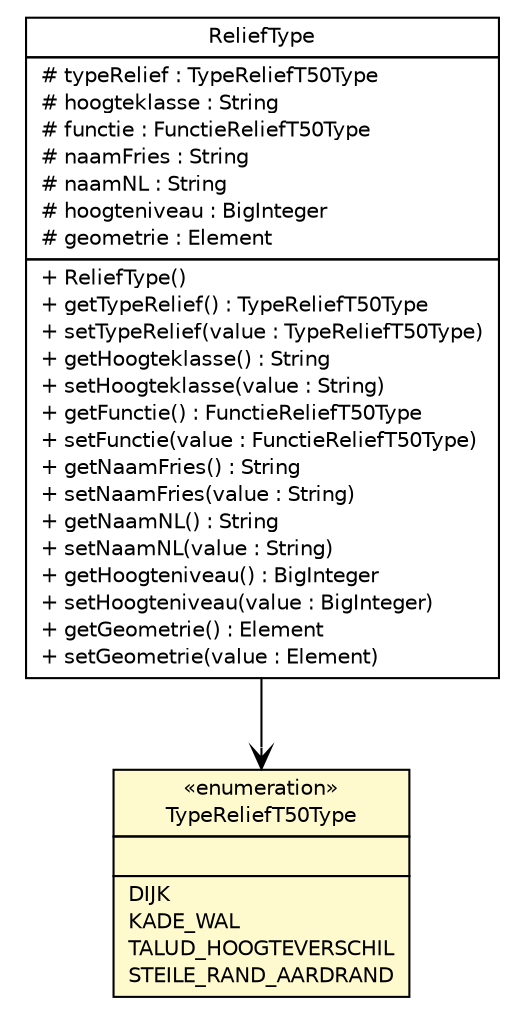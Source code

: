#!/usr/local/bin/dot
#
# Class diagram 
# Generated by UMLGraph version R5_6-24-gf6e263 (http://www.umlgraph.org/)
#

digraph G {
	edge [fontname="Helvetica",fontsize=10,labelfontname="Helvetica",labelfontsize=10];
	node [fontname="Helvetica",fontsize=10,shape=plaintext];
	nodesep=0.25;
	ranksep=0.5;
	// nl.b3p.topnl.top50nl.ReliefType
	c44331 [label=<<table title="nl.b3p.topnl.top50nl.ReliefType" border="0" cellborder="1" cellspacing="0" cellpadding="2" port="p" href="./ReliefType.html">
		<tr><td><table border="0" cellspacing="0" cellpadding="1">
<tr><td align="center" balign="center"> ReliefType </td></tr>
		</table></td></tr>
		<tr><td><table border="0" cellspacing="0" cellpadding="1">
<tr><td align="left" balign="left"> # typeRelief : TypeReliefT50Type </td></tr>
<tr><td align="left" balign="left"> # hoogteklasse : String </td></tr>
<tr><td align="left" balign="left"> # functie : FunctieReliefT50Type </td></tr>
<tr><td align="left" balign="left"> # naamFries : String </td></tr>
<tr><td align="left" balign="left"> # naamNL : String </td></tr>
<tr><td align="left" balign="left"> # hoogteniveau : BigInteger </td></tr>
<tr><td align="left" balign="left"> # geometrie : Element </td></tr>
		</table></td></tr>
		<tr><td><table border="0" cellspacing="0" cellpadding="1">
<tr><td align="left" balign="left"> + ReliefType() </td></tr>
<tr><td align="left" balign="left"> + getTypeRelief() : TypeReliefT50Type </td></tr>
<tr><td align="left" balign="left"> + setTypeRelief(value : TypeReliefT50Type) </td></tr>
<tr><td align="left" balign="left"> + getHoogteklasse() : String </td></tr>
<tr><td align="left" balign="left"> + setHoogteklasse(value : String) </td></tr>
<tr><td align="left" balign="left"> + getFunctie() : FunctieReliefT50Type </td></tr>
<tr><td align="left" balign="left"> + setFunctie(value : FunctieReliefT50Type) </td></tr>
<tr><td align="left" balign="left"> + getNaamFries() : String </td></tr>
<tr><td align="left" balign="left"> + setNaamFries(value : String) </td></tr>
<tr><td align="left" balign="left"> + getNaamNL() : String </td></tr>
<tr><td align="left" balign="left"> + setNaamNL(value : String) </td></tr>
<tr><td align="left" balign="left"> + getHoogteniveau() : BigInteger </td></tr>
<tr><td align="left" balign="left"> + setHoogteniveau(value : BigInteger) </td></tr>
<tr><td align="left" balign="left"> + getGeometrie() : Element </td></tr>
<tr><td align="left" balign="left"> + setGeometrie(value : Element) </td></tr>
		</table></td></tr>
		</table>>, URL="./ReliefType.html", fontname="Helvetica", fontcolor="black", fontsize=10.0];
	// nl.b3p.topnl.top50nl.TypeReliefT50Type
	c44361 [label=<<table title="nl.b3p.topnl.top50nl.TypeReliefT50Type" border="0" cellborder="1" cellspacing="0" cellpadding="2" port="p" bgcolor="lemonChiffon" href="./TypeReliefT50Type.html">
		<tr><td><table border="0" cellspacing="0" cellpadding="1">
<tr><td align="center" balign="center"> &#171;enumeration&#187; </td></tr>
<tr><td align="center" balign="center"> TypeReliefT50Type </td></tr>
		</table></td></tr>
		<tr><td><table border="0" cellspacing="0" cellpadding="1">
<tr><td align="left" balign="left">  </td></tr>
		</table></td></tr>
		<tr><td><table border="0" cellspacing="0" cellpadding="1">
<tr><td align="left" balign="left"> DIJK </td></tr>
<tr><td align="left" balign="left"> KADE_WAL </td></tr>
<tr><td align="left" balign="left"> TALUD_HOOGTEVERSCHIL </td></tr>
<tr><td align="left" balign="left"> STEILE_RAND_AARDRAND </td></tr>
		</table></td></tr>
		</table>>, URL="./TypeReliefT50Type.html", fontname="Helvetica", fontcolor="black", fontsize=10.0];
	// nl.b3p.topnl.top50nl.ReliefType NAVASSOC nl.b3p.topnl.top50nl.TypeReliefT50Type
	c44331:p -> c44361:p [taillabel="", label="", headlabel="", fontname="Helvetica", fontcolor="black", fontsize=10.0, color="black", arrowhead=open];
}

